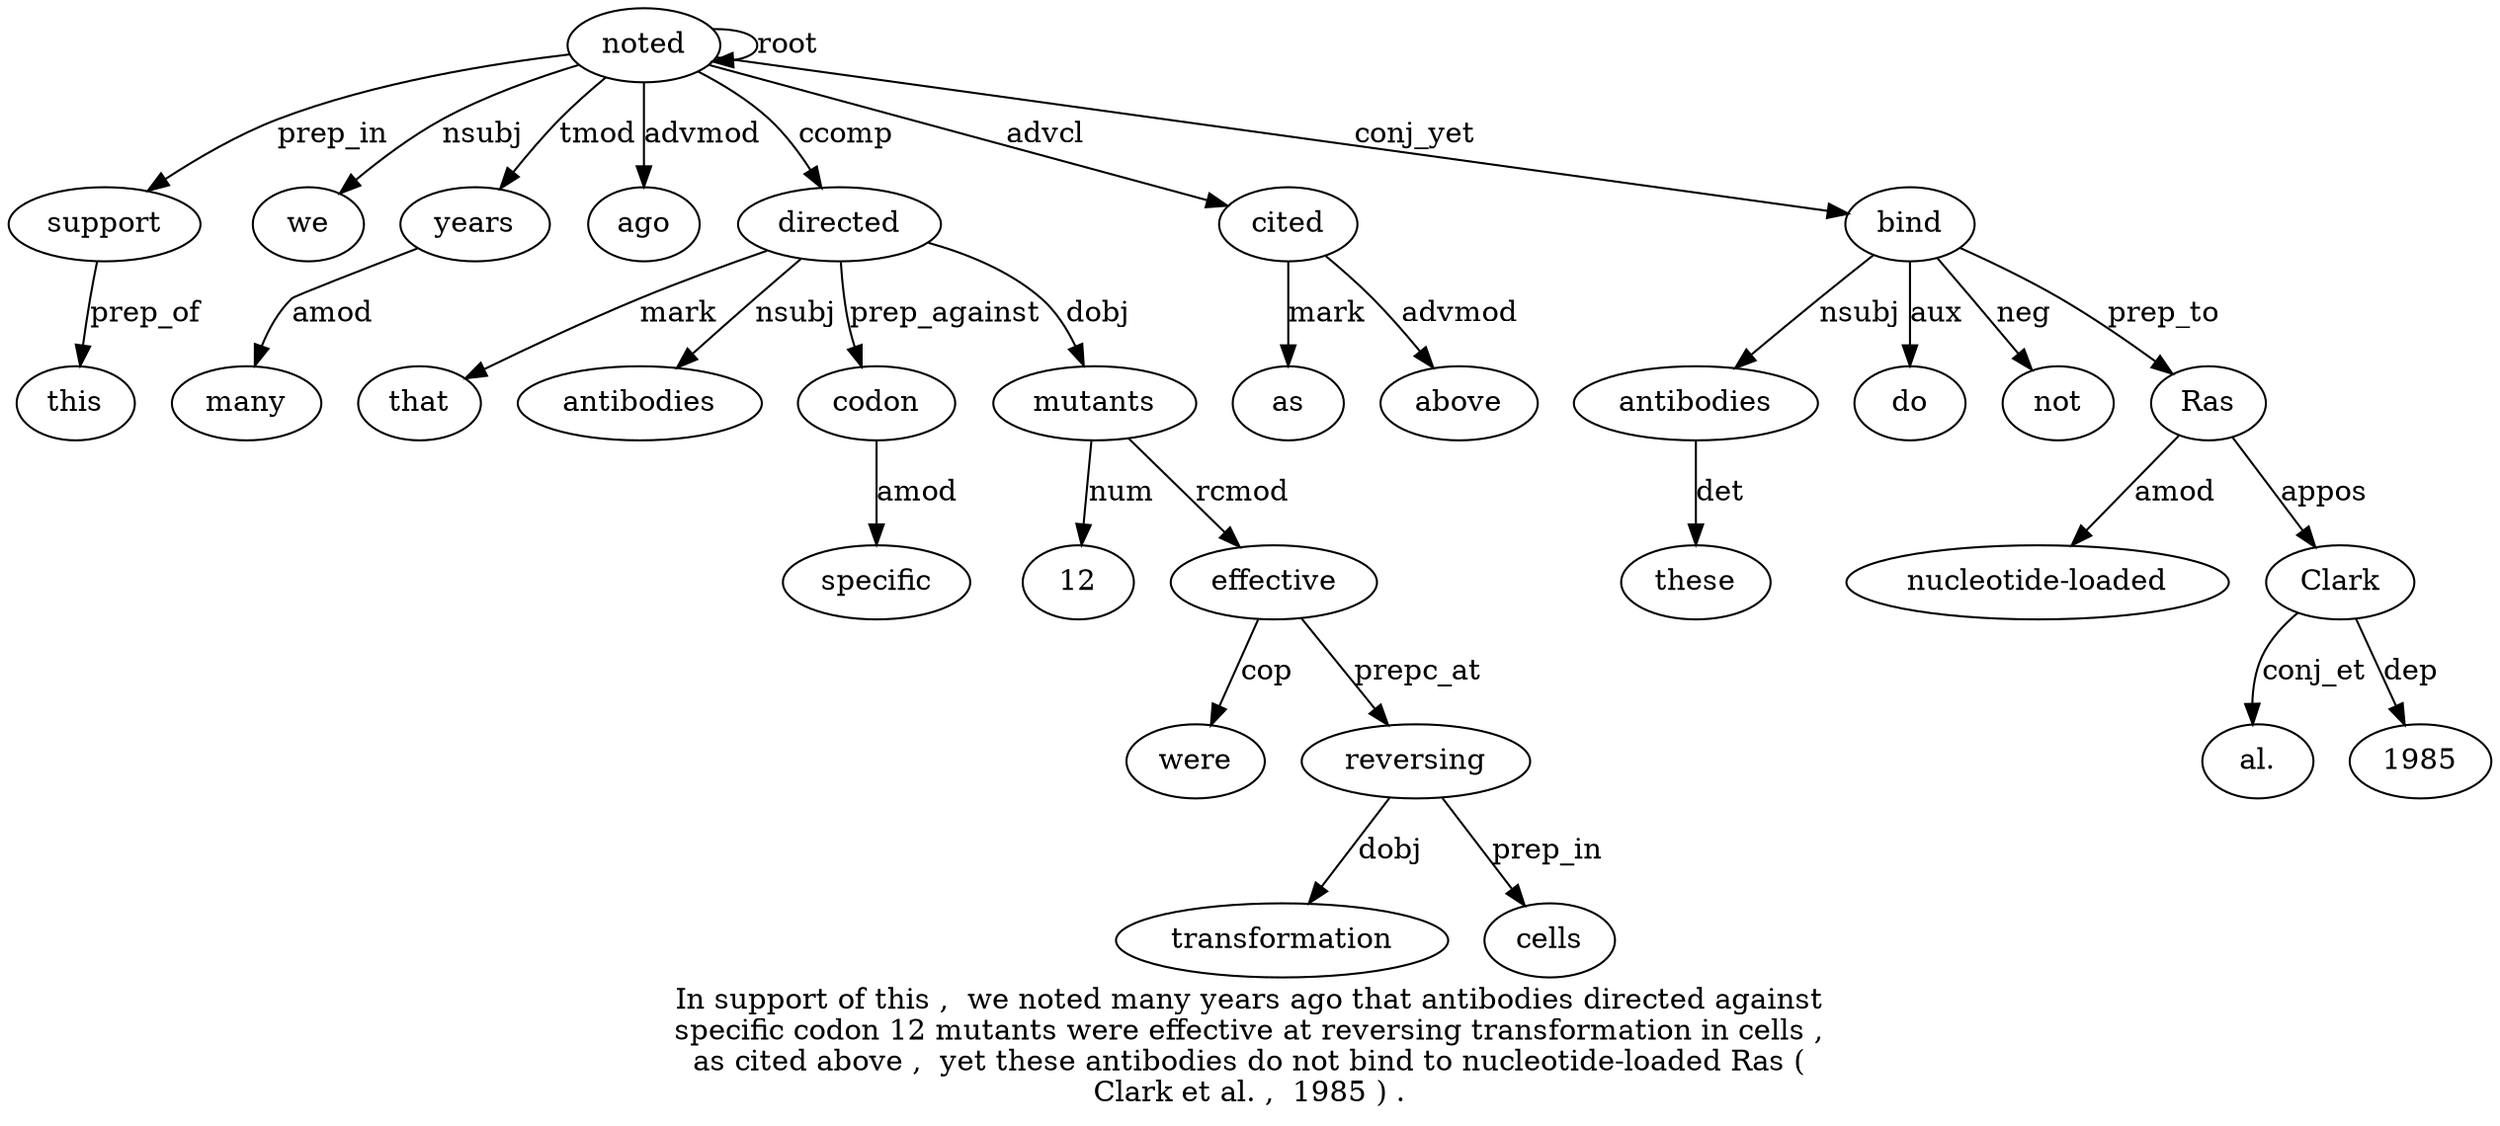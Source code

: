 digraph "In support of this ,  we noted many years ago that antibodies directed against specific codon 12 mutants were effective at reversing transformation in cells ,  as cited above ,  yet these antibodies do not bind to nucleotide-loaded Ras ( Clark et al. ,  1985 ) ." {
label="In support of this ,  we noted many years ago that antibodies directed against
specific codon 12 mutants were effective at reversing transformation in cells ,
as cited above ,  yet these antibodies do not bind to nucleotide-loaded Ras (
Clark et al. ,  1985 ) .";
noted7 [style=filled, fillcolor=white, label=noted];
support2 [style=filled, fillcolor=white, label=support];
noted7 -> support2  [label=prep_in];
this4 [style=filled, fillcolor=white, label=this];
support2 -> this4  [label=prep_of];
we6 [style=filled, fillcolor=white, label=we];
noted7 -> we6  [label=nsubj];
noted7 -> noted7  [label=root];
years9 [style=filled, fillcolor=white, label=years];
many8 [style=filled, fillcolor=white, label=many];
years9 -> many8  [label=amod];
noted7 -> years9  [label=tmod];
ago10 [style=filled, fillcolor=white, label=ago];
noted7 -> ago10  [label=advmod];
directed13 [style=filled, fillcolor=white, label=directed];
that11 [style=filled, fillcolor=white, label=that];
directed13 -> that11  [label=mark];
antibodies12 [style=filled, fillcolor=white, label=antibodies];
directed13 -> antibodies12  [label=nsubj];
noted7 -> directed13  [label=ccomp];
codon16 [style=filled, fillcolor=white, label=codon];
specific15 [style=filled, fillcolor=white, label=specific];
codon16 -> specific15  [label=amod];
directed13 -> codon16  [label=prep_against];
mutants18 [style=filled, fillcolor=white, label=mutants];
1217 [style=filled, fillcolor=white, label=12];
mutants18 -> 1217  [label=num];
directed13 -> mutants18  [label=dobj];
effective20 [style=filled, fillcolor=white, label=effective];
were19 [style=filled, fillcolor=white, label=were];
effective20 -> were19  [label=cop];
mutants18 -> effective20  [label=rcmod];
reversing22 [style=filled, fillcolor=white, label=reversing];
effective20 -> reversing22  [label=prepc_at];
transformation23 [style=filled, fillcolor=white, label=transformation];
reversing22 -> transformation23  [label=dobj];
cells25 [style=filled, fillcolor=white, label=cells];
reversing22 -> cells25  [label=prep_in];
cited28 [style=filled, fillcolor=white, label=cited];
as27 [style=filled, fillcolor=white, label=as];
cited28 -> as27  [label=mark];
noted7 -> cited28  [label=advcl];
above29 [style=filled, fillcolor=white, label=above];
cited28 -> above29  [label=advmod];
antibodies33 [style=filled, fillcolor=white, label=antibodies];
these32 [style=filled, fillcolor=white, label=these];
antibodies33 -> these32  [label=det];
bind36 [style=filled, fillcolor=white, label=bind];
bind36 -> antibodies33  [label=nsubj];
do34 [style=filled, fillcolor=white, label=do];
bind36 -> do34  [label=aux];
not35 [style=filled, fillcolor=white, label=not];
bind36 -> not35  [label=neg];
noted7 -> bind36  [label=conj_yet];
Ras39 [style=filled, fillcolor=white, label=Ras];
"nucleotide-loaded38" [style=filled, fillcolor=white, label="nucleotide-loaded"];
Ras39 -> "nucleotide-loaded38"  [label=amod];
bind36 -> Ras39  [label=prep_to];
Clark41 [style=filled, fillcolor=white, label=Clark];
Ras39 -> Clark41  [label=appos];
"al.43" [style=filled, fillcolor=white, label="al."];
Clark41 -> "al.43"  [label=conj_et];
19854 [style=filled, fillcolor=white, label=1985];
Clark41 -> 19854  [label=dep];
}
